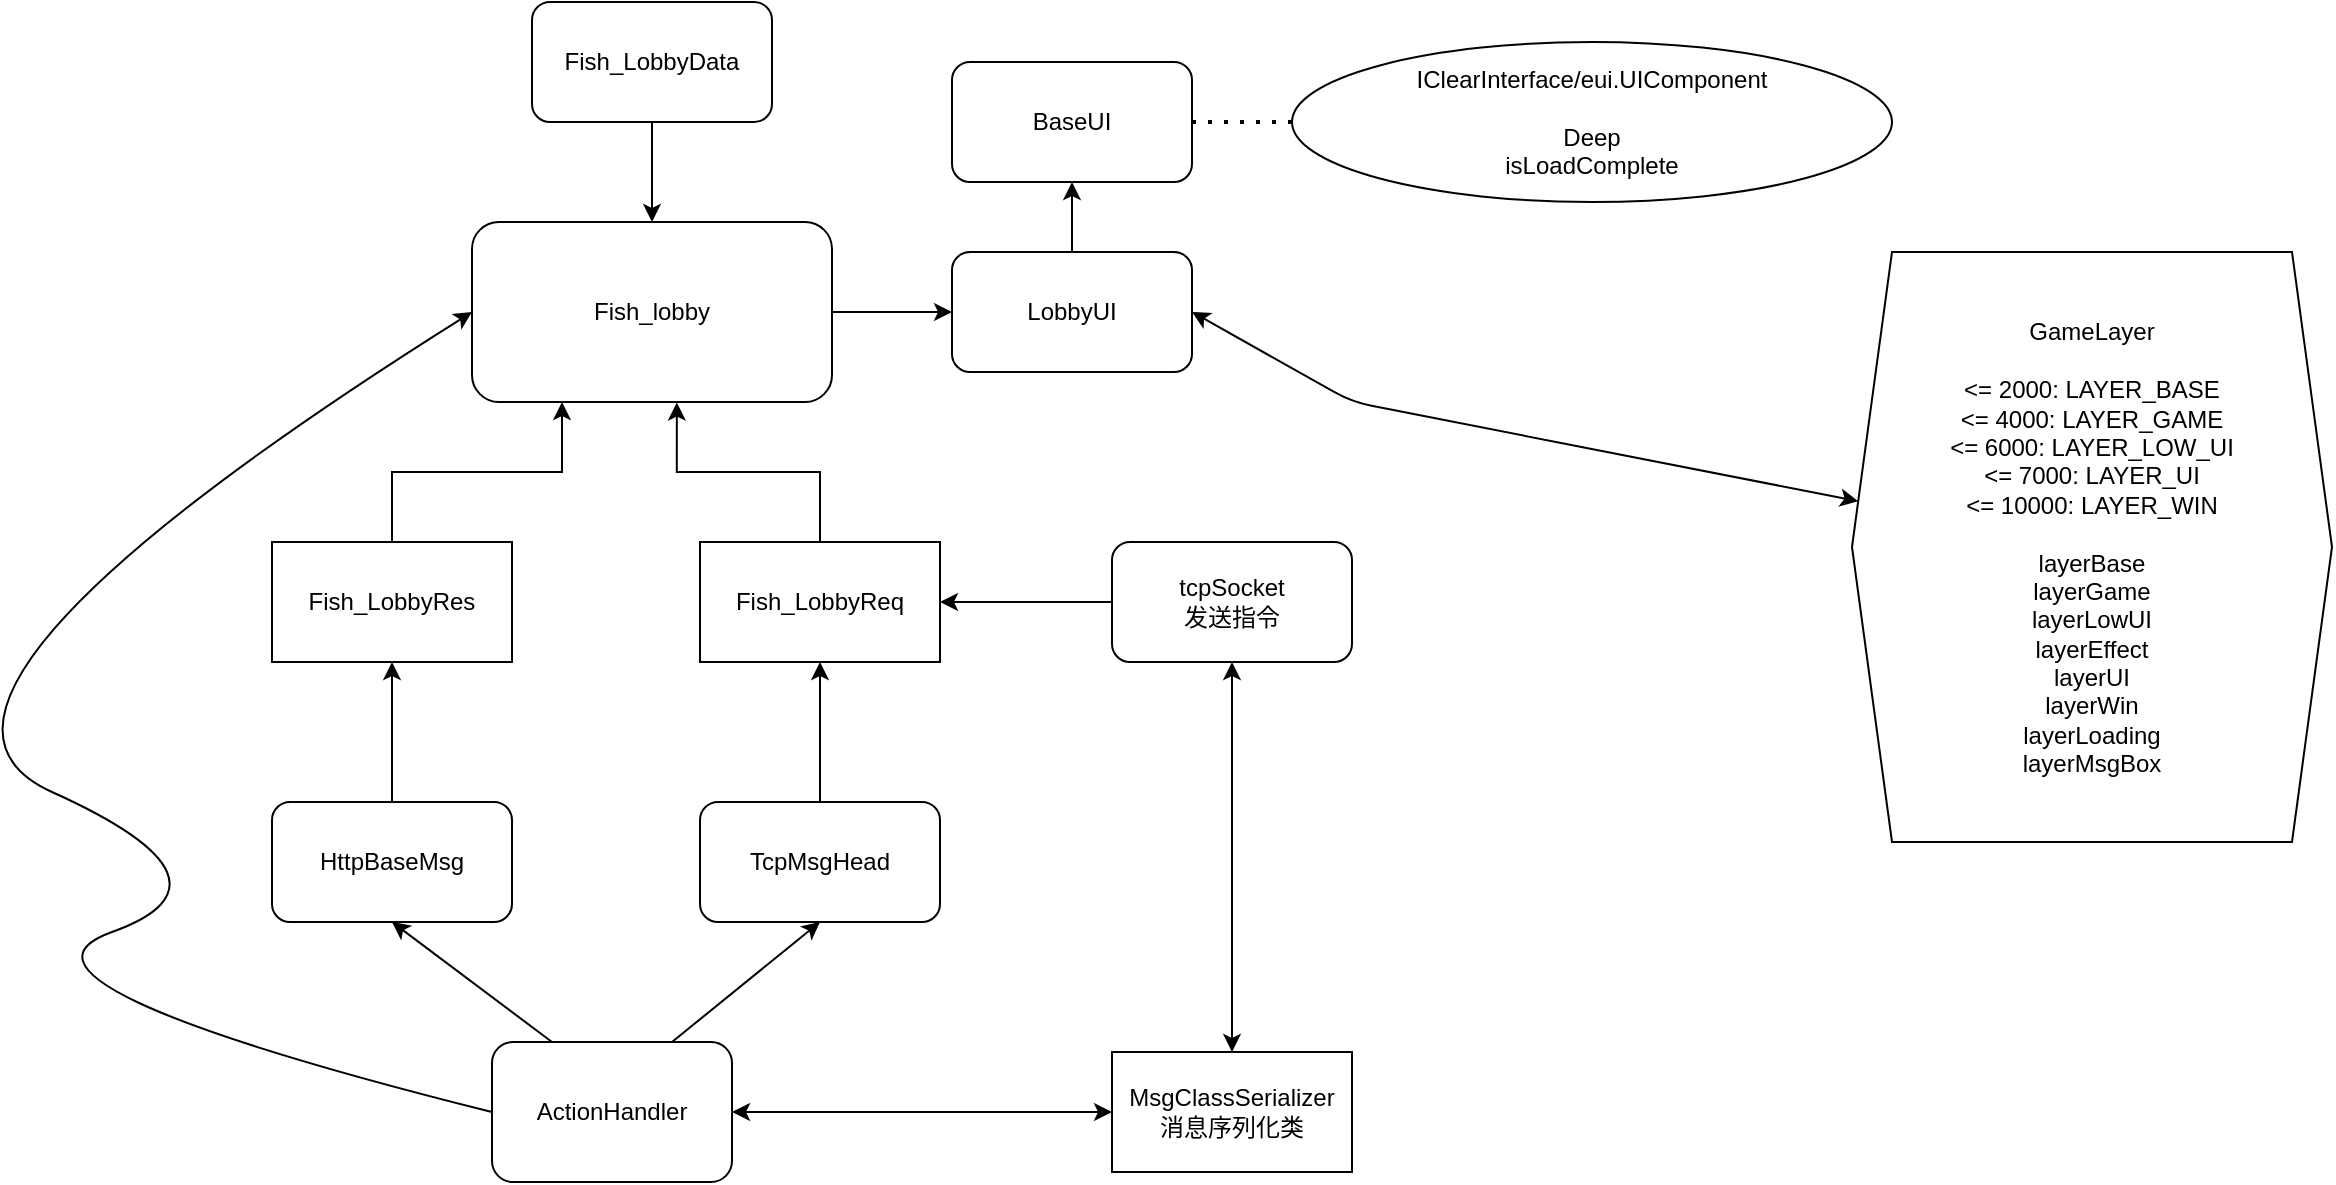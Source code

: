 <mxfile version="14.5.1" type="github">
  <diagram name="BOKE_FISH" id="b5b7bab2-c9e2-2cf4-8b2a-24fd1a2a6d21">
    <mxGraphModel dx="2651" dy="1021" grid="1" gridSize="10" guides="1" tooltips="1" connect="1" arrows="1" fold="1" page="1" pageScale="1" pageWidth="827" pageHeight="1169" background="#ffffff" math="0" shadow="0">
      <root>
        <mxCell id="0" />
        <mxCell id="1" parent="0" />
        <mxCell id="fzn0tMe7gDzVCb7VW257-3" style="edgeStyle=orthogonalEdgeStyle;rounded=0;orthogonalLoop=1;jettySize=auto;html=1;" edge="1" parent="1" source="fzn0tMe7gDzVCb7VW257-1" target="fzn0tMe7gDzVCb7VW257-4">
          <mxGeometry relative="1" as="geometry">
            <mxPoint x="450" y="205" as="targetPoint" />
          </mxGeometry>
        </mxCell>
        <mxCell id="fzn0tMe7gDzVCb7VW257-1" value="Fish_lobby" style="rounded=1;whiteSpace=wrap;html=1;" vertex="1" parent="1">
          <mxGeometry x="180" y="160" width="180" height="90" as="geometry" />
        </mxCell>
        <mxCell id="fzn0tMe7gDzVCb7VW257-5" style="edgeStyle=orthogonalEdgeStyle;rounded=0;orthogonalLoop=1;jettySize=auto;html=1;" edge="1" parent="1" source="fzn0tMe7gDzVCb7VW257-4" target="fzn0tMe7gDzVCb7VW257-6">
          <mxGeometry relative="1" as="geometry">
            <mxPoint x="480" y="130" as="targetPoint" />
          </mxGeometry>
        </mxCell>
        <mxCell id="fzn0tMe7gDzVCb7VW257-4" value="LobbyUI" style="rounded=1;whiteSpace=wrap;html=1;" vertex="1" parent="1">
          <mxGeometry x="420" y="175" width="120" height="60" as="geometry" />
        </mxCell>
        <mxCell id="fzn0tMe7gDzVCb7VW257-6" value="BaseUI" style="rounded=1;whiteSpace=wrap;html=1;" vertex="1" parent="1">
          <mxGeometry x="420" y="80" width="120" height="60" as="geometry" />
        </mxCell>
        <mxCell id="fzn0tMe7gDzVCb7VW257-7" value="" style="endArrow=none;dashed=1;html=1;dashPattern=1 3;strokeWidth=2;exitX=1;exitY=0.5;exitDx=0;exitDy=0;" edge="1" parent="1" source="fzn0tMe7gDzVCb7VW257-6">
          <mxGeometry width="50" height="50" relative="1" as="geometry">
            <mxPoint x="760" y="270" as="sourcePoint" />
            <mxPoint x="590" y="110" as="targetPoint" />
          </mxGeometry>
        </mxCell>
        <mxCell id="fzn0tMe7gDzVCb7VW257-10" value="IClearInterface/eui.UIComponent&lt;br&gt;&lt;br&gt;Deep&lt;br&gt;isLoadComplete" style="ellipse;whiteSpace=wrap;html=1;" vertex="1" parent="1">
          <mxGeometry x="590" y="70" width="300" height="80" as="geometry" />
        </mxCell>
        <mxCell id="fzn0tMe7gDzVCb7VW257-11" value="" style="endArrow=classic;startArrow=classic;html=1;exitX=1;exitY=0.5;exitDx=0;exitDy=0;" edge="1" parent="1" source="fzn0tMe7gDzVCb7VW257-4" target="fzn0tMe7gDzVCb7VW257-12">
          <mxGeometry width="50" height="50" relative="1" as="geometry">
            <mxPoint x="750" y="320" as="sourcePoint" />
            <mxPoint x="740" y="205" as="targetPoint" />
            <Array as="points">
              <mxPoint x="620" y="250" />
            </Array>
          </mxGeometry>
        </mxCell>
        <mxCell id="fzn0tMe7gDzVCb7VW257-12" value="GameLayer&lt;br&gt;&lt;br&gt;&amp;lt;= 2000: LAYER_BASE&lt;br&gt;&amp;lt;= 4000: LAYER_GAME&lt;br&gt;&amp;lt;= 6000: LAYER_LOW_UI&lt;br&gt;&amp;lt;= 7000: LAYER_UI&lt;br&gt;&amp;lt;= 10000: LAYER_WIN&lt;br&gt;&lt;br&gt;layerBase&lt;br&gt;layerGame&lt;br&gt;layerLowUI&lt;br&gt;layerEffect&lt;br&gt;layerUI&lt;br&gt;layerWin&lt;br&gt;layerLoading&lt;br&gt;layerMsgBox" style="shape=hexagon;perimeter=hexagonPerimeter2;whiteSpace=wrap;html=1;fixedSize=1;" vertex="1" parent="1">
          <mxGeometry x="870" y="175" width="240" height="295" as="geometry" />
        </mxCell>
        <mxCell id="fzn0tMe7gDzVCb7VW257-15" style="edgeStyle=orthogonalEdgeStyle;rounded=0;orthogonalLoop=1;jettySize=auto;html=1;entryX=0.25;entryY=1;entryDx=0;entryDy=0;" edge="1" parent="1" source="fzn0tMe7gDzVCb7VW257-13" target="fzn0tMe7gDzVCb7VW257-1">
          <mxGeometry relative="1" as="geometry" />
        </mxCell>
        <mxCell id="fzn0tMe7gDzVCb7VW257-13" value="Fish_LobbyRes" style="rounded=0;whiteSpace=wrap;html=1;" vertex="1" parent="1">
          <mxGeometry x="80" y="320" width="120" height="60" as="geometry" />
        </mxCell>
        <mxCell id="fzn0tMe7gDzVCb7VW257-16" style="edgeStyle=orthogonalEdgeStyle;rounded=0;orthogonalLoop=1;jettySize=auto;html=1;entryX=0.569;entryY=1.003;entryDx=0;entryDy=0;entryPerimeter=0;" edge="1" parent="1" source="fzn0tMe7gDzVCb7VW257-14" target="fzn0tMe7gDzVCb7VW257-1">
          <mxGeometry relative="1" as="geometry">
            <Array as="points">
              <mxPoint x="354" y="285" />
              <mxPoint x="282" y="285" />
            </Array>
          </mxGeometry>
        </mxCell>
        <mxCell id="fzn0tMe7gDzVCb7VW257-14" value="Fish_LobbyReq" style="rounded=0;whiteSpace=wrap;html=1;" vertex="1" parent="1">
          <mxGeometry x="294" y="320" width="120" height="60" as="geometry" />
        </mxCell>
        <mxCell id="fzn0tMe7gDzVCb7VW257-18" style="edgeStyle=orthogonalEdgeStyle;rounded=0;orthogonalLoop=1;jettySize=auto;html=1;entryX=0.5;entryY=1;entryDx=0;entryDy=0;" edge="1" parent="1" source="fzn0tMe7gDzVCb7VW257-17" target="fzn0tMe7gDzVCb7VW257-14">
          <mxGeometry relative="1" as="geometry" />
        </mxCell>
        <mxCell id="fzn0tMe7gDzVCb7VW257-17" value="TcpMsgHead" style="rounded=1;whiteSpace=wrap;html=1;" vertex="1" parent="1">
          <mxGeometry x="294" y="450" width="120" height="60" as="geometry" />
        </mxCell>
        <mxCell id="fzn0tMe7gDzVCb7VW257-20" style="edgeStyle=orthogonalEdgeStyle;rounded=0;orthogonalLoop=1;jettySize=auto;html=1;entryX=0.5;entryY=1;entryDx=0;entryDy=0;" edge="1" parent="1" source="fzn0tMe7gDzVCb7VW257-19" target="fzn0tMe7gDzVCb7VW257-13">
          <mxGeometry relative="1" as="geometry" />
        </mxCell>
        <mxCell id="fzn0tMe7gDzVCb7VW257-19" value="HttpBaseMsg" style="rounded=1;whiteSpace=wrap;html=1;" vertex="1" parent="1">
          <mxGeometry x="80" y="450" width="120" height="60" as="geometry" />
        </mxCell>
        <mxCell id="fzn0tMe7gDzVCb7VW257-21" value="Fish_LobbyData" style="rounded=1;whiteSpace=wrap;html=1;" vertex="1" parent="1">
          <mxGeometry x="210" y="50" width="120" height="60" as="geometry" />
        </mxCell>
        <mxCell id="fzn0tMe7gDzVCb7VW257-23" value="" style="endArrow=classic;html=1;exitX=0.5;exitY=1;exitDx=0;exitDy=0;entryX=0.5;entryY=0;entryDx=0;entryDy=0;" edge="1" parent="1" source="fzn0tMe7gDzVCb7VW257-21" target="fzn0tMe7gDzVCb7VW257-1">
          <mxGeometry width="50" height="50" relative="1" as="geometry">
            <mxPoint x="750" y="320" as="sourcePoint" />
            <mxPoint x="800" y="270" as="targetPoint" />
          </mxGeometry>
        </mxCell>
        <mxCell id="fzn0tMe7gDzVCb7VW257-31" style="edgeStyle=orthogonalEdgeStyle;rounded=0;orthogonalLoop=1;jettySize=auto;html=1;" edge="1" parent="1" source="fzn0tMe7gDzVCb7VW257-30" target="fzn0tMe7gDzVCb7VW257-14">
          <mxGeometry relative="1" as="geometry" />
        </mxCell>
        <mxCell id="fzn0tMe7gDzVCb7VW257-30" value="tcpSocket&lt;br&gt;发送指令" style="rounded=1;whiteSpace=wrap;html=1;" vertex="1" parent="1">
          <mxGeometry x="500" y="320" width="120" height="60" as="geometry" />
        </mxCell>
        <mxCell id="fzn0tMe7gDzVCb7VW257-35" value="" style="endArrow=classic;html=1;exitX=0.75;exitY=0;exitDx=0;exitDy=0;entryX=0.5;entryY=1;entryDx=0;entryDy=0;" edge="1" parent="1" target="fzn0tMe7gDzVCb7VW257-17">
          <mxGeometry width="50" height="50" relative="1" as="geometry">
            <mxPoint x="280" y="570" as="sourcePoint" />
            <mxPoint x="800" y="390" as="targetPoint" />
          </mxGeometry>
        </mxCell>
        <mxCell id="fzn0tMe7gDzVCb7VW257-36" value="" style="endArrow=classic;html=1;exitX=0.25;exitY=0;exitDx=0;exitDy=0;entryX=0.5;entryY=1;entryDx=0;entryDy=0;" edge="1" parent="1" target="fzn0tMe7gDzVCb7VW257-19">
          <mxGeometry width="50" height="50" relative="1" as="geometry">
            <mxPoint x="220" y="570" as="sourcePoint" />
            <mxPoint x="364" y="520" as="targetPoint" />
          </mxGeometry>
        </mxCell>
        <mxCell id="fzn0tMe7gDzVCb7VW257-37" value="ActionHandler" style="rounded=1;whiteSpace=wrap;html=1;" vertex="1" parent="1">
          <mxGeometry x="190" y="570" width="120" height="70" as="geometry" />
        </mxCell>
        <mxCell id="fzn0tMe7gDzVCb7VW257-40" value="MsgClassSerializer&lt;br&gt;消息序列化类" style="rounded=0;whiteSpace=wrap;html=1;" vertex="1" parent="1">
          <mxGeometry x="500" y="575" width="120" height="60" as="geometry" />
        </mxCell>
        <mxCell id="fzn0tMe7gDzVCb7VW257-41" value="" style="endArrow=classic;startArrow=classic;html=1;exitX=1;exitY=0.5;exitDx=0;exitDy=0;entryX=0;entryY=0.5;entryDx=0;entryDy=0;" edge="1" parent="1" source="fzn0tMe7gDzVCb7VW257-37" target="fzn0tMe7gDzVCb7VW257-40">
          <mxGeometry width="50" height="50" relative="1" as="geometry">
            <mxPoint x="750" y="480" as="sourcePoint" />
            <mxPoint x="800" y="430" as="targetPoint" />
          </mxGeometry>
        </mxCell>
        <mxCell id="fzn0tMe7gDzVCb7VW257-42" value="" style="endArrow=classic;startArrow=classic;html=1;exitX=0.5;exitY=0;exitDx=0;exitDy=0;entryX=0.5;entryY=1;entryDx=0;entryDy=0;" edge="1" parent="1" source="fzn0tMe7gDzVCb7VW257-40" target="fzn0tMe7gDzVCb7VW257-30">
          <mxGeometry width="50" height="50" relative="1" as="geometry">
            <mxPoint x="750" y="480" as="sourcePoint" />
            <mxPoint x="800" y="430" as="targetPoint" />
          </mxGeometry>
        </mxCell>
        <mxCell id="fzn0tMe7gDzVCb7VW257-46" value="" style="curved=1;endArrow=classic;html=1;exitX=0;exitY=0.5;exitDx=0;exitDy=0;entryX=0;entryY=0.5;entryDx=0;entryDy=0;" edge="1" parent="1" source="fzn0tMe7gDzVCb7VW257-37" target="fzn0tMe7gDzVCb7VW257-1">
          <mxGeometry width="50" height="50" relative="1" as="geometry">
            <mxPoint x="750" y="480" as="sourcePoint" />
            <mxPoint x="800" y="430" as="targetPoint" />
            <Array as="points">
              <mxPoint x="-70" y="540" />
              <mxPoint x="70" y="490" />
              <mxPoint x="-130" y="400" />
            </Array>
          </mxGeometry>
        </mxCell>
      </root>
    </mxGraphModel>
  </diagram>
</mxfile>
